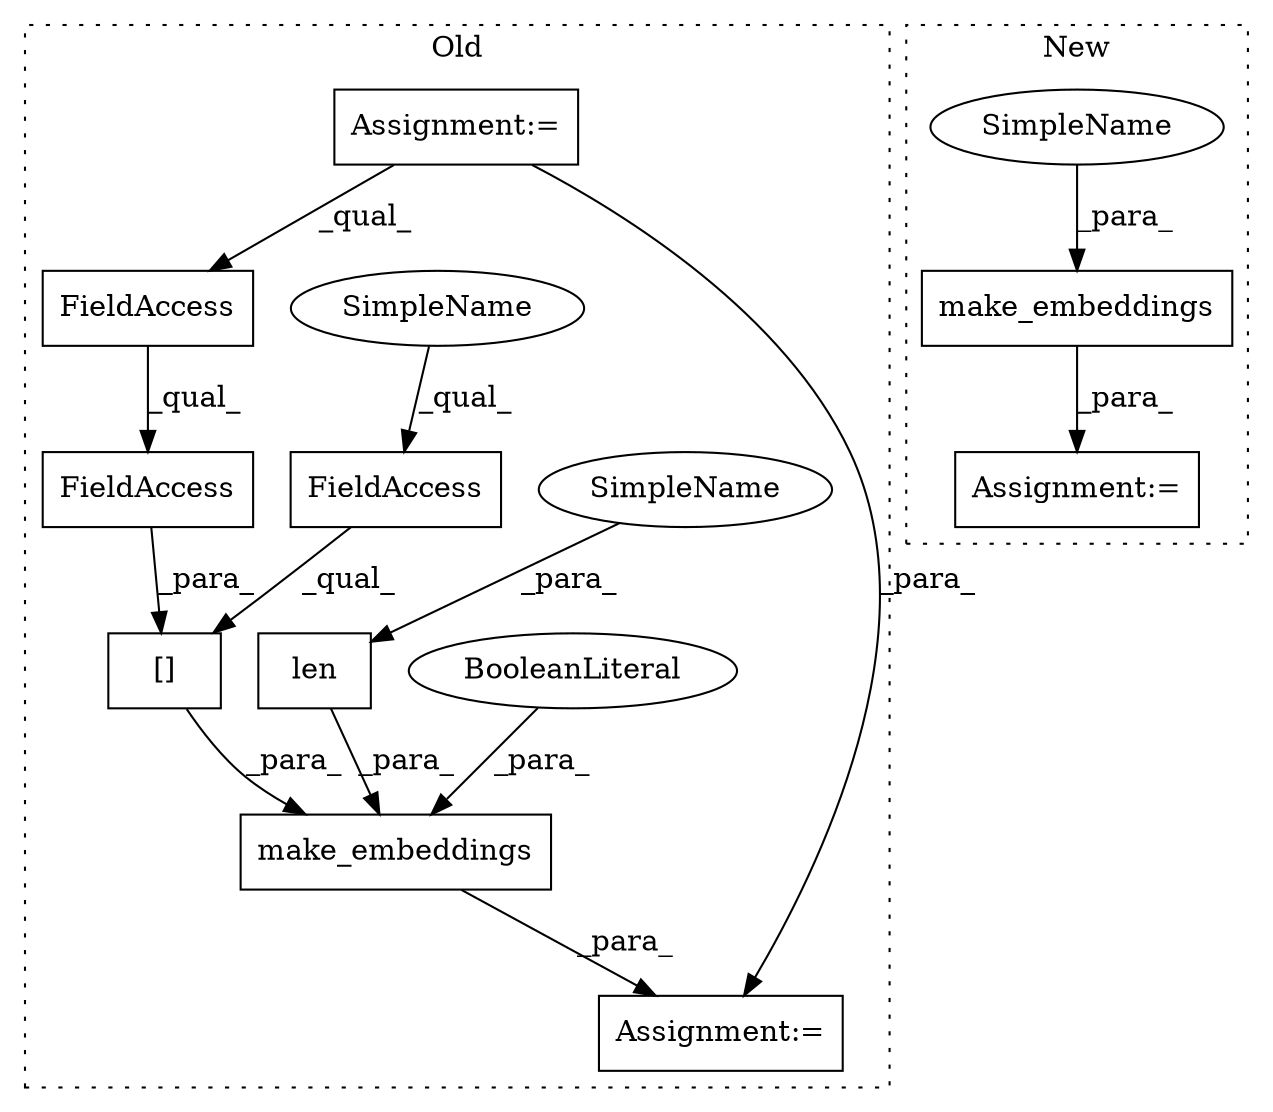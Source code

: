 digraph G {
subgraph cluster0 {
1 [label="make_embeddings" a="32" s="1536,1618" l="16,1" shape="box"];
3 [label="len" a="32" s="1603,1612" l="4,1" shape="box"];
4 [label="BooleanLiteral" a="9" s="1614" l="4" shape="ellipse"];
5 [label="Assignment:=" a="7" s="1306" l="4" shape="box"];
6 [label="[]" a="2" s="1556,1583" l="11,1" shape="box"];
7 [label="FieldAccess" a="22" s="1556" l="10" shape="box"];
8 [label="FieldAccess" a="22" s="1567" l="16" shape="box"];
9 [label="FieldAccess" a="22" s="1567" l="7" shape="box"];
10 [label="Assignment:=" a="7" s="1535" l="1" shape="box"];
12 [label="SimpleName" a="42" s="1556" l="5" shape="ellipse"];
13 [label="SimpleName" a="42" s="1607" l="5" shape="ellipse"];
label = "Old";
style="dotted";
}
subgraph cluster1 {
2 [label="make_embeddings" a="32" s="1514,1557" l="16,1" shape="box"];
11 [label="Assignment:=" a="7" s="1513" l="1" shape="box"];
14 [label="SimpleName" a="42" s="1534" l="9" shape="ellipse"];
label = "New";
style="dotted";
}
1 -> 10 [label="_para_"];
2 -> 11 [label="_para_"];
3 -> 1 [label="_para_"];
4 -> 1 [label="_para_"];
5 -> 9 [label="_qual_"];
5 -> 10 [label="_para_"];
6 -> 1 [label="_para_"];
7 -> 6 [label="_qual_"];
8 -> 6 [label="_para_"];
9 -> 8 [label="_qual_"];
12 -> 7 [label="_qual_"];
13 -> 3 [label="_para_"];
14 -> 2 [label="_para_"];
}